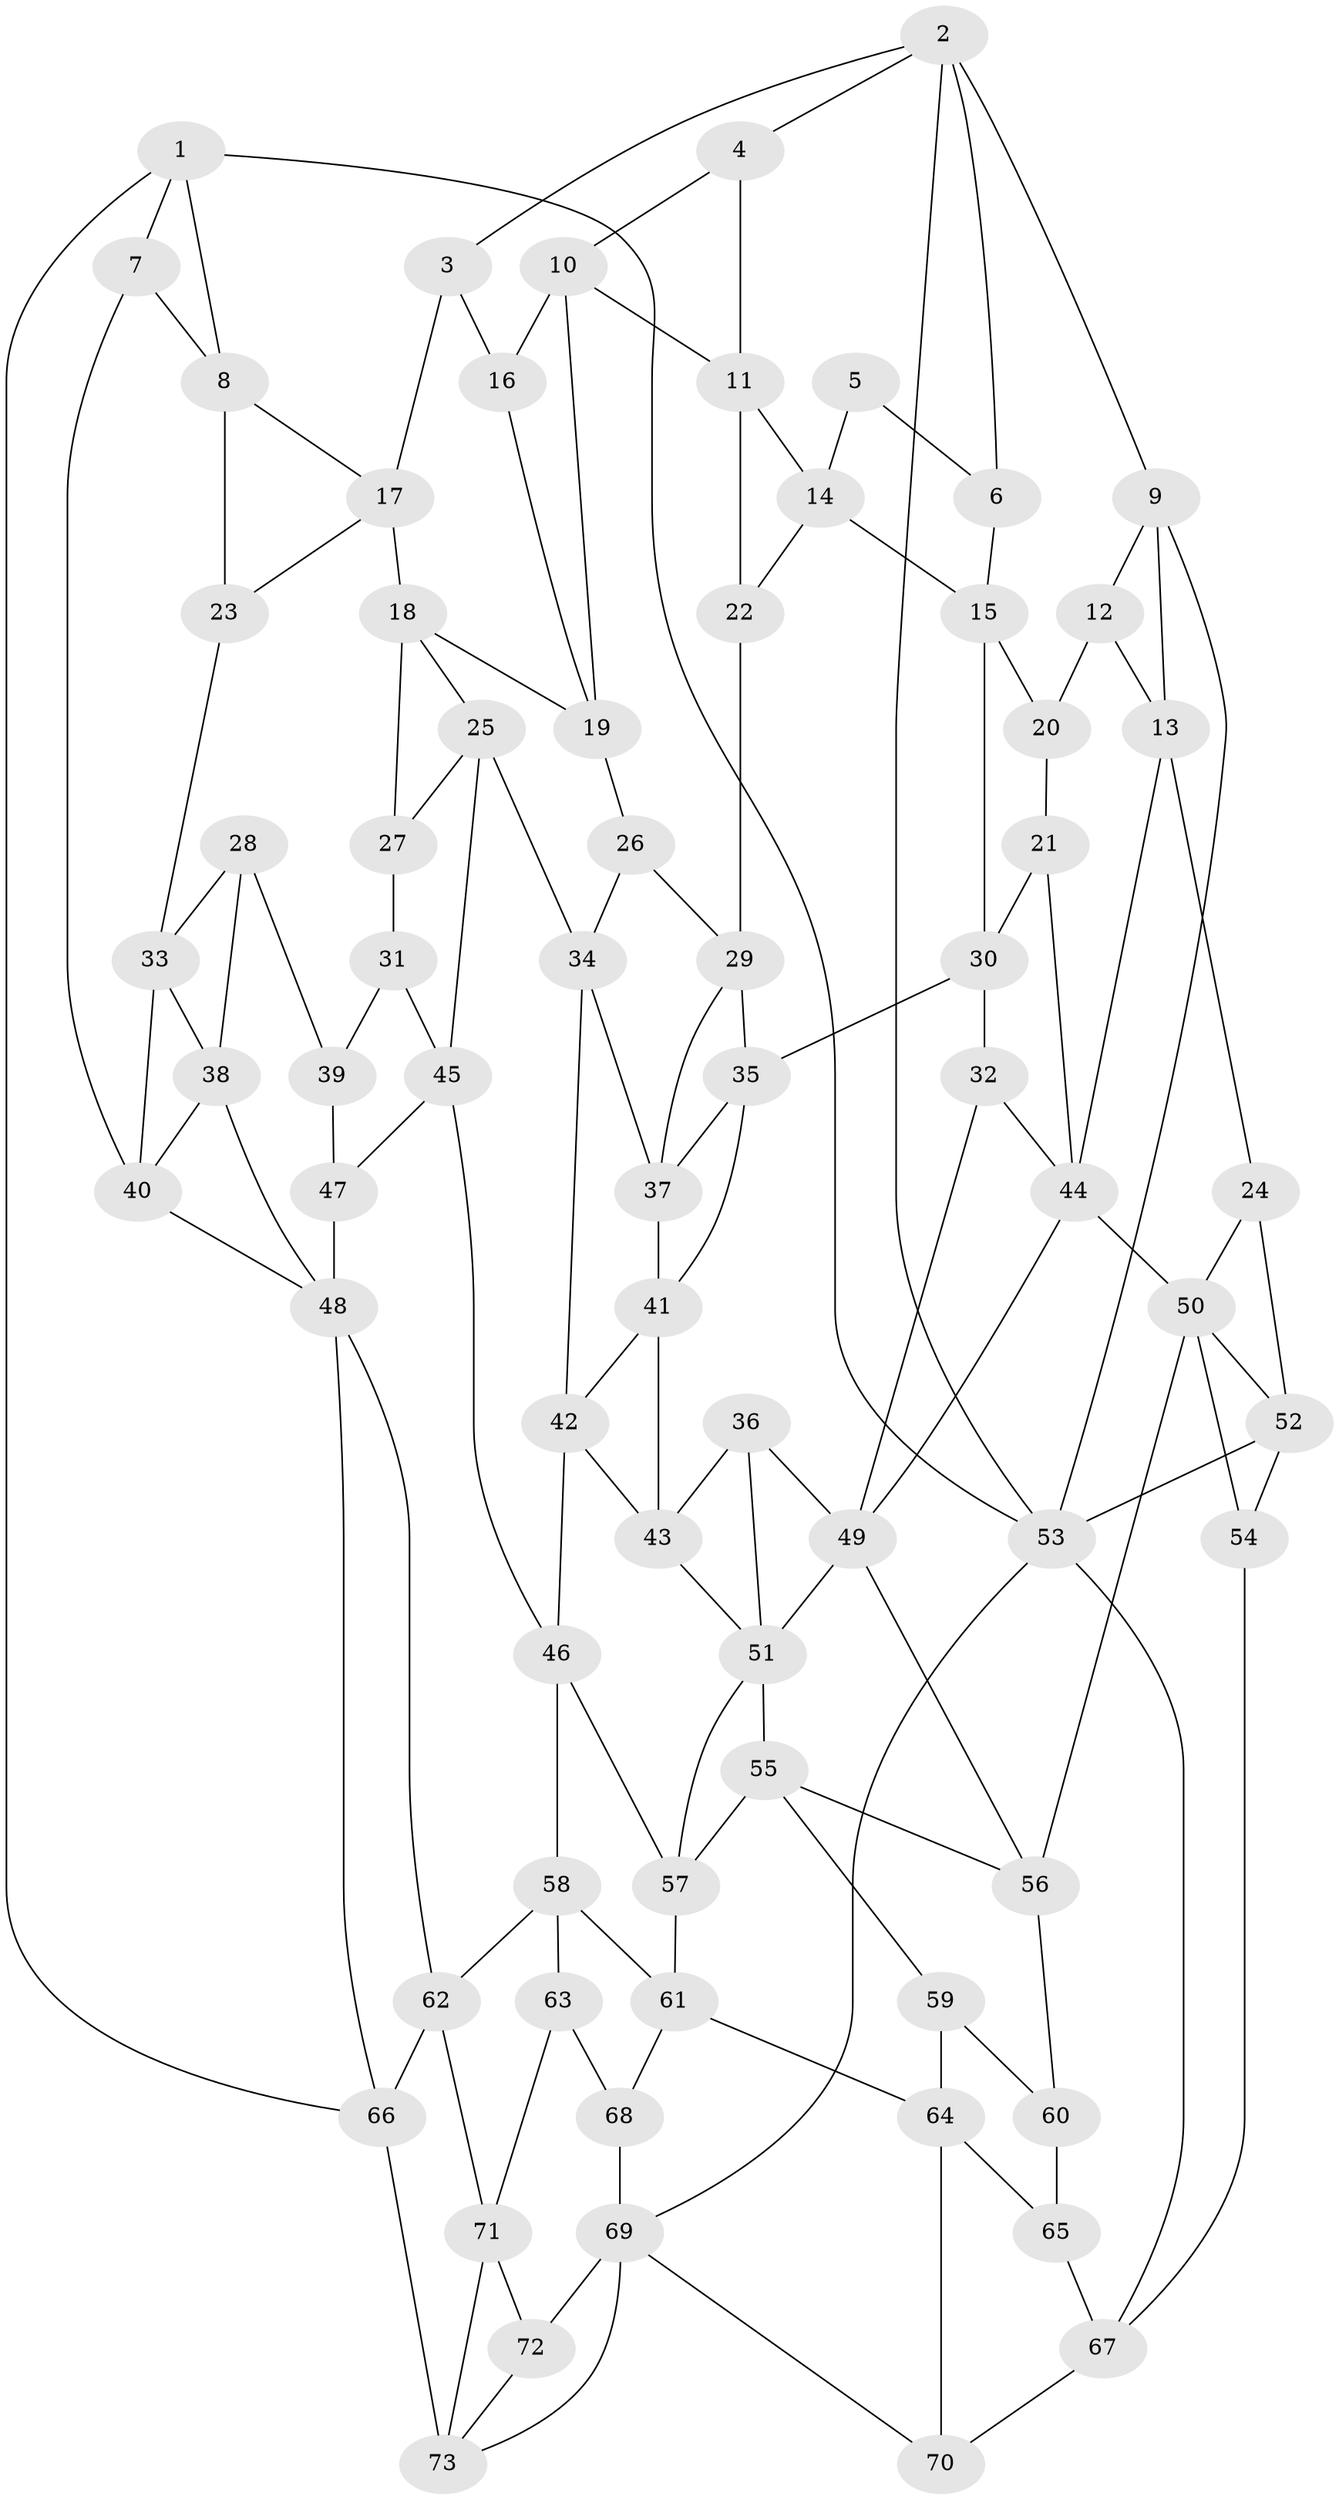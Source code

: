 // original degree distribution, {3: 0.02054794520547945, 6: 0.21232876712328766, 5: 0.541095890410959, 4: 0.22602739726027396}
// Generated by graph-tools (version 1.1) at 2025/27/03/09/25 03:27:14]
// undirected, 73 vertices, 136 edges
graph export_dot {
graph [start="1"]
  node [color=gray90,style=filled];
  1;
  2;
  3;
  4;
  5;
  6;
  7;
  8;
  9;
  10;
  11;
  12;
  13;
  14;
  15;
  16;
  17;
  18;
  19;
  20;
  21;
  22;
  23;
  24;
  25;
  26;
  27;
  28;
  29;
  30;
  31;
  32;
  33;
  34;
  35;
  36;
  37;
  38;
  39;
  40;
  41;
  42;
  43;
  44;
  45;
  46;
  47;
  48;
  49;
  50;
  51;
  52;
  53;
  54;
  55;
  56;
  57;
  58;
  59;
  60;
  61;
  62;
  63;
  64;
  65;
  66;
  67;
  68;
  69;
  70;
  71;
  72;
  73;
  1 -- 7 [weight=1.0];
  1 -- 8 [weight=1.0];
  1 -- 53 [weight=1.0];
  1 -- 66 [weight=1.0];
  2 -- 3 [weight=1.0];
  2 -- 4 [weight=1.0];
  2 -- 6 [weight=1.0];
  2 -- 9 [weight=1.0];
  2 -- 53 [weight=1.0];
  3 -- 16 [weight=1.0];
  3 -- 17 [weight=1.0];
  4 -- 10 [weight=1.0];
  4 -- 11 [weight=1.0];
  5 -- 6 [weight=2.0];
  5 -- 14 [weight=1.0];
  6 -- 15 [weight=1.0];
  7 -- 8 [weight=1.0];
  7 -- 40 [weight=1.0];
  8 -- 17 [weight=1.0];
  8 -- 23 [weight=1.0];
  9 -- 12 [weight=1.0];
  9 -- 13 [weight=1.0];
  9 -- 53 [weight=1.0];
  10 -- 11 [weight=1.0];
  10 -- 16 [weight=1.0];
  10 -- 19 [weight=1.0];
  11 -- 14 [weight=1.0];
  11 -- 22 [weight=1.0];
  12 -- 13 [weight=1.0];
  12 -- 20 [weight=2.0];
  13 -- 24 [weight=1.0];
  13 -- 44 [weight=1.0];
  14 -- 15 [weight=1.0];
  14 -- 22 [weight=1.0];
  15 -- 20 [weight=1.0];
  15 -- 30 [weight=1.0];
  16 -- 19 [weight=1.0];
  17 -- 18 [weight=1.0];
  17 -- 23 [weight=1.0];
  18 -- 19 [weight=1.0];
  18 -- 25 [weight=1.0];
  18 -- 27 [weight=1.0];
  19 -- 26 [weight=1.0];
  20 -- 21 [weight=1.0];
  21 -- 30 [weight=1.0];
  21 -- 44 [weight=1.0];
  22 -- 29 [weight=1.0];
  23 -- 33 [weight=1.0];
  24 -- 50 [weight=1.0];
  24 -- 52 [weight=1.0];
  25 -- 27 [weight=1.0];
  25 -- 34 [weight=1.0];
  25 -- 45 [weight=1.0];
  26 -- 29 [weight=1.0];
  26 -- 34 [weight=1.0];
  27 -- 31 [weight=1.0];
  28 -- 33 [weight=1.0];
  28 -- 38 [weight=1.0];
  28 -- 39 [weight=1.0];
  29 -- 35 [weight=1.0];
  29 -- 37 [weight=1.0];
  30 -- 32 [weight=1.0];
  30 -- 35 [weight=1.0];
  31 -- 39 [weight=2.0];
  31 -- 45 [weight=1.0];
  32 -- 44 [weight=1.0];
  32 -- 49 [weight=1.0];
  33 -- 38 [weight=1.0];
  33 -- 40 [weight=1.0];
  34 -- 37 [weight=1.0];
  34 -- 42 [weight=1.0];
  35 -- 37 [weight=1.0];
  35 -- 41 [weight=1.0];
  36 -- 43 [weight=1.0];
  36 -- 49 [weight=1.0];
  36 -- 51 [weight=1.0];
  37 -- 41 [weight=1.0];
  38 -- 40 [weight=1.0];
  38 -- 48 [weight=1.0];
  39 -- 47 [weight=1.0];
  40 -- 48 [weight=1.0];
  41 -- 42 [weight=1.0];
  41 -- 43 [weight=1.0];
  42 -- 43 [weight=1.0];
  42 -- 46 [weight=1.0];
  43 -- 51 [weight=1.0];
  44 -- 49 [weight=1.0];
  44 -- 50 [weight=2.0];
  45 -- 46 [weight=1.0];
  45 -- 47 [weight=1.0];
  46 -- 57 [weight=1.0];
  46 -- 58 [weight=1.0];
  47 -- 48 [weight=2.0];
  48 -- 62 [weight=1.0];
  48 -- 66 [weight=1.0];
  49 -- 51 [weight=2.0];
  49 -- 56 [weight=1.0];
  50 -- 52 [weight=1.0];
  50 -- 54 [weight=1.0];
  50 -- 56 [weight=1.0];
  51 -- 55 [weight=1.0];
  51 -- 57 [weight=1.0];
  52 -- 53 [weight=3.0];
  52 -- 54 [weight=1.0];
  53 -- 67 [weight=1.0];
  53 -- 69 [weight=1.0];
  54 -- 67 [weight=1.0];
  55 -- 56 [weight=1.0];
  55 -- 57 [weight=1.0];
  55 -- 59 [weight=1.0];
  56 -- 60 [weight=1.0];
  57 -- 61 [weight=1.0];
  58 -- 61 [weight=1.0];
  58 -- 62 [weight=1.0];
  58 -- 63 [weight=1.0];
  59 -- 60 [weight=1.0];
  59 -- 64 [weight=1.0];
  60 -- 65 [weight=2.0];
  61 -- 64 [weight=1.0];
  61 -- 68 [weight=1.0];
  62 -- 66 [weight=1.0];
  62 -- 71 [weight=1.0];
  63 -- 68 [weight=2.0];
  63 -- 71 [weight=1.0];
  64 -- 65 [weight=1.0];
  64 -- 70 [weight=1.0];
  65 -- 67 [weight=1.0];
  66 -- 73 [weight=2.0];
  67 -- 70 [weight=1.0];
  68 -- 69 [weight=1.0];
  69 -- 70 [weight=1.0];
  69 -- 72 [weight=1.0];
  69 -- 73 [weight=1.0];
  71 -- 72 [weight=1.0];
  71 -- 73 [weight=1.0];
  72 -- 73 [weight=1.0];
}
